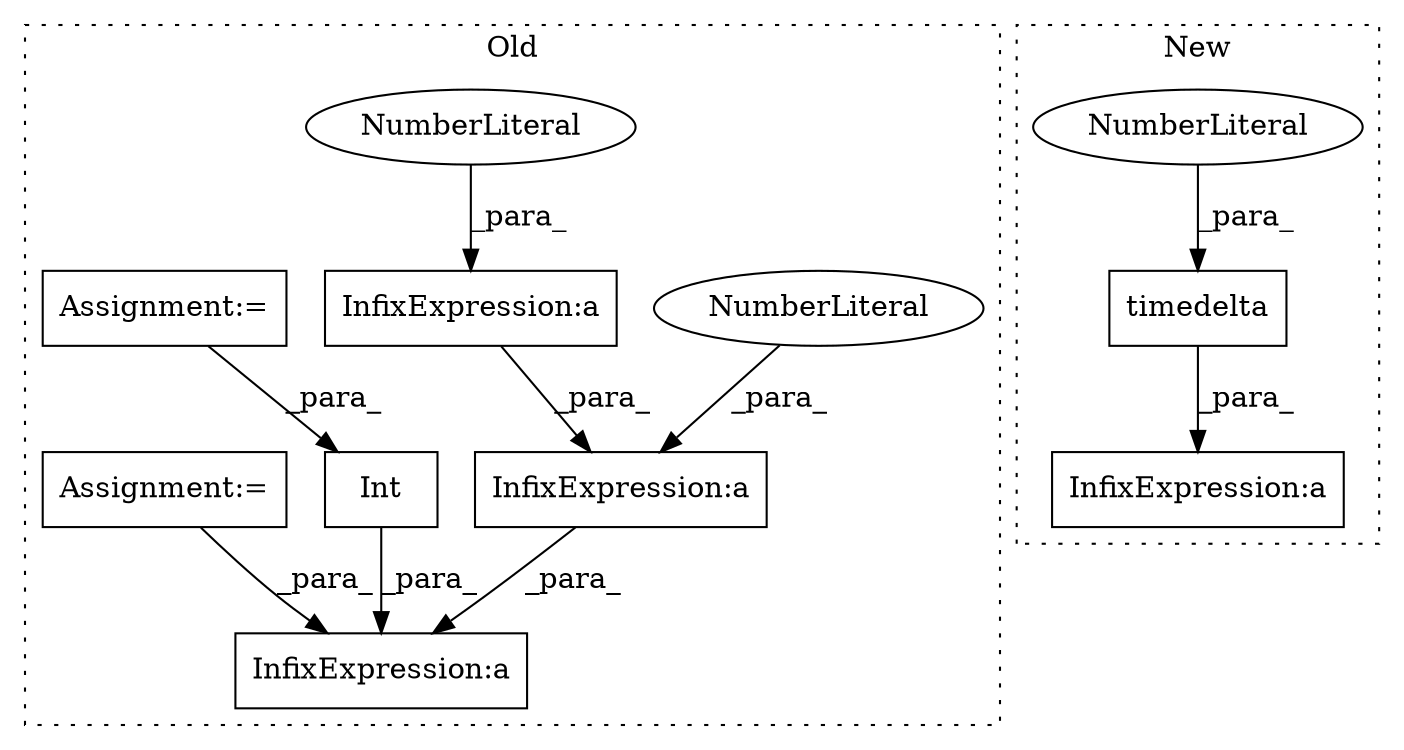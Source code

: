 digraph G {
subgraph cluster0 {
1 [label="Int" a="32" s="2241,2252" l="4,1" shape="box"];
3 [label="InfixExpression:a" a="27" s="2305" l="3" shape="box"];
4 [label="InfixExpression:a" a="27" s="2291" l="3" shape="box"];
5 [label="InfixExpression:a" a="27" s="2296" l="3" shape="box"];
7 [label="NumberLiteral" a="34" s="2299" l="4" shape="ellipse"];
9 [label="NumberLiteral" a="34" s="2294" l="1" shape="ellipse"];
10 [label="Assignment:=" a="7" s="1787" l="7" shape="box"];
11 [label="Assignment:=" a="7" s="1807" l="7" shape="box"];
label = "Old";
style="dotted";
}
subgraph cluster1 {
2 [label="timedelta" a="32" s="2181,2192" l="10,1" shape="box"];
6 [label="InfixExpression:a" a="27" s="2334" l="3" shape="box"];
8 [label="NumberLiteral" a="34" s="2191" l="1" shape="ellipse"];
label = "New";
style="dotted";
}
1 -> 3 [label="_para_"];
2 -> 6 [label="_para_"];
4 -> 5 [label="_para_"];
5 -> 3 [label="_para_"];
7 -> 5 [label="_para_"];
8 -> 2 [label="_para_"];
9 -> 4 [label="_para_"];
10 -> 1 [label="_para_"];
11 -> 3 [label="_para_"];
}